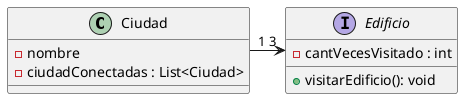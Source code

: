 @startuml
class Ciudad
{
    - nombre
    - ciudadConectadas : List<Ciudad>
}
interface Edificio
{
    -cantVecesVisitado : int
    + visitarEdificio(): void
}

Ciudad "1"-> "3"  Edificio
@enduml